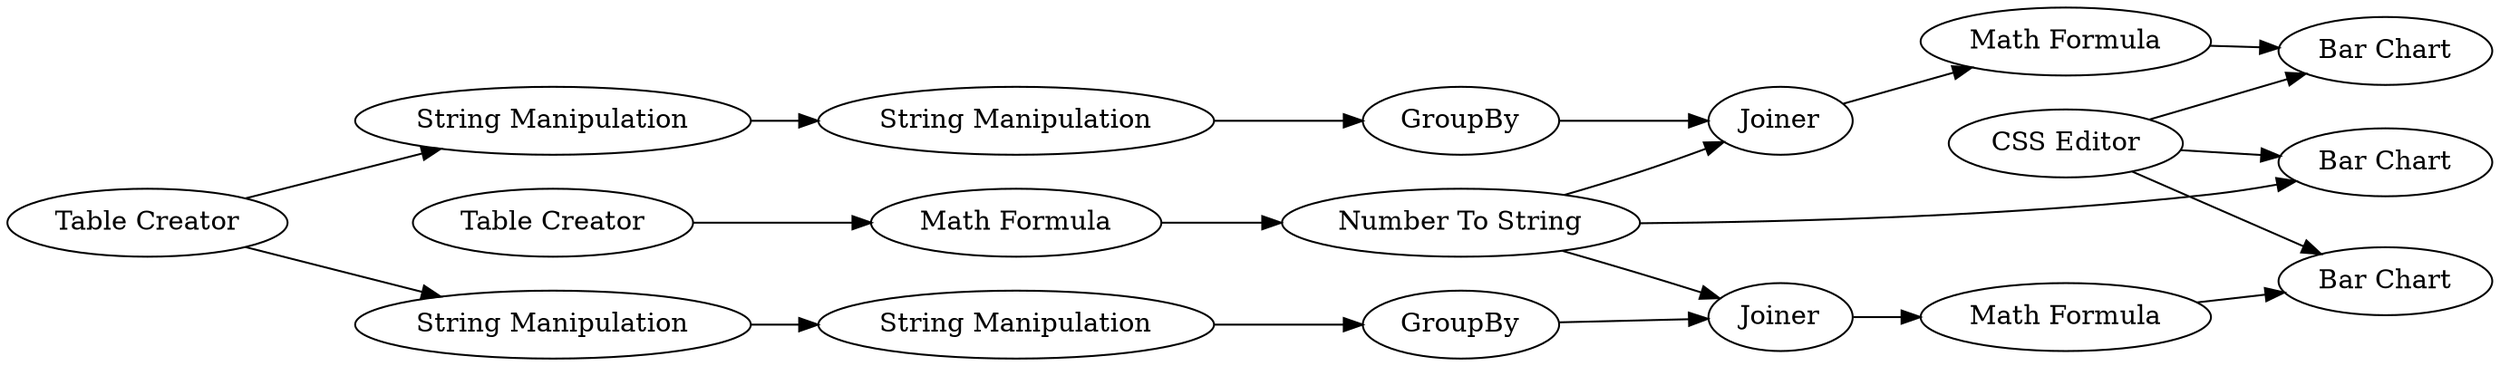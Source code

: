 digraph {
	32 -> 25
	33 -> 25
	21 -> 22
	15 -> 13
	22 -> 19
	24 -> 30
	19 -> 31
	1 -> 24
	29 -> 32
	33 -> 37
	33 -> 20
	22 -> 29
	17 -> 21
	12 -> 19
	1 -> 15
	22 -> 37
	13 -> 12
	30 -> 28
	31 -> 20
	28 -> 29
	24 [label="String Manipulation"]
	13 [label="String Manipulation"]
	20 [label="Bar Chart"]
	1 [label="Table Creator"]
	22 [label="Number To String"]
	29 [label=Joiner]
	28 [label=GroupBy]
	31 [label="Math Formula"]
	21 [label="Math Formula"]
	15 [label="String Manipulation"]
	32 [label="Math Formula"]
	37 [label="Bar Chart"]
	33 [label="CSS Editor"]
	17 [label="Table Creator"]
	30 [label="String Manipulation"]
	25 [label="Bar Chart"]
	12 [label=GroupBy]
	19 [label=Joiner]
	rankdir=LR
}
